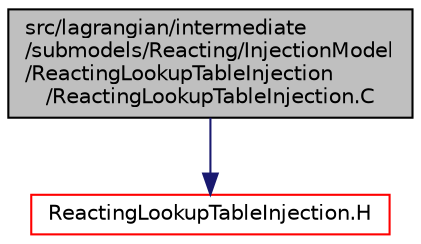 digraph "src/lagrangian/intermediate/submodels/Reacting/InjectionModel/ReactingLookupTableInjection/ReactingLookupTableInjection.C"
{
  bgcolor="transparent";
  edge [fontname="Helvetica",fontsize="10",labelfontname="Helvetica",labelfontsize="10"];
  node [fontname="Helvetica",fontsize="10",shape=record];
  Node1 [label="src/lagrangian/intermediate\l/submodels/Reacting/InjectionModel\l/ReactingLookupTableInjection\l/ReactingLookupTableInjection.C",height=0.2,width=0.4,color="black", fillcolor="grey75", style="filled" fontcolor="black"];
  Node1 -> Node2 [color="midnightblue",fontsize="10",style="solid",fontname="Helvetica"];
  Node2 [label="ReactingLookupTableInjection.H",height=0.2,width=0.4,color="red",URL="$ReactingLookupTableInjection_8H.html"];
}
